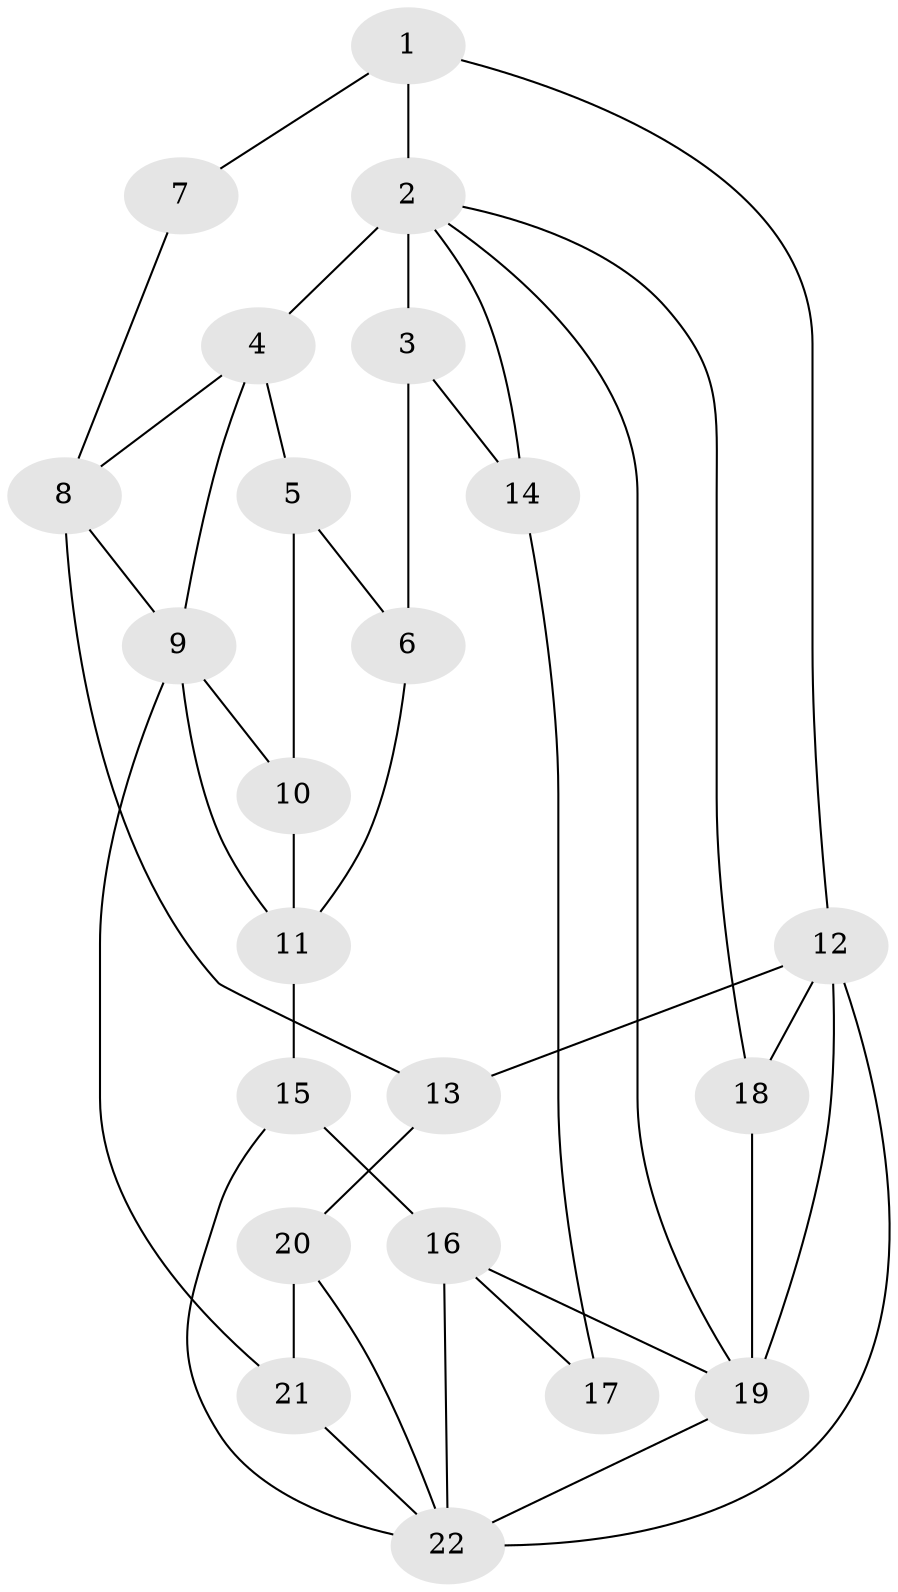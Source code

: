// original degree distribution, {3: 0.0410958904109589, 5: 0.5068493150684932, 4: 0.2328767123287671, 6: 0.2191780821917808}
// Generated by graph-tools (version 1.1) at 2025/54/03/04/25 22:54:33]
// undirected, 22 vertices, 40 edges
graph export_dot {
  node [color=gray90,style=filled];
  1;
  2;
  3;
  4;
  5;
  6;
  7;
  8;
  9;
  10;
  11;
  12;
  13;
  14;
  15;
  16;
  17;
  18;
  19;
  20;
  21;
  22;
  1 -- 2 [weight=2.0];
  1 -- 7 [weight=2.0];
  1 -- 12 [weight=1.0];
  2 -- 3 [weight=2.0];
  2 -- 4 [weight=1.0];
  2 -- 14 [weight=1.0];
  2 -- 18 [weight=1.0];
  2 -- 19 [weight=1.0];
  3 -- 6 [weight=2.0];
  3 -- 14 [weight=1.0];
  4 -- 5 [weight=2.0];
  4 -- 8 [weight=1.0];
  4 -- 9 [weight=1.0];
  5 -- 6 [weight=2.0];
  5 -- 10 [weight=2.0];
  6 -- 11 [weight=1.0];
  7 -- 8 [weight=2.0];
  8 -- 9 [weight=1.0];
  8 -- 13 [weight=2.0];
  9 -- 10 [weight=1.0];
  9 -- 11 [weight=1.0];
  9 -- 21 [weight=1.0];
  10 -- 11 [weight=2.0];
  11 -- 15 [weight=2.0];
  12 -- 13 [weight=1.0];
  12 -- 18 [weight=2.0];
  12 -- 19 [weight=2.0];
  12 -- 22 [weight=1.0];
  13 -- 20 [weight=1.0];
  14 -- 17 [weight=1.0];
  15 -- 16 [weight=2.0];
  15 -- 22 [weight=1.0];
  16 -- 17 [weight=2.0];
  16 -- 19 [weight=1.0];
  16 -- 22 [weight=1.0];
  18 -- 19 [weight=1.0];
  19 -- 22 [weight=1.0];
  20 -- 21 [weight=4.0];
  20 -- 22 [weight=1.0];
  21 -- 22 [weight=1.0];
}
